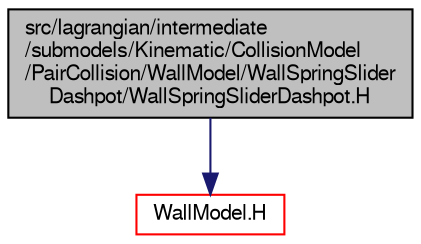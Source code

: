 digraph "src/lagrangian/intermediate/submodels/Kinematic/CollisionModel/PairCollision/WallModel/WallSpringSliderDashpot/WallSpringSliderDashpot.H"
{
  bgcolor="transparent";
  edge [fontname="FreeSans",fontsize="10",labelfontname="FreeSans",labelfontsize="10"];
  node [fontname="FreeSans",fontsize="10",shape=record];
  Node0 [label="src/lagrangian/intermediate\l/submodels/Kinematic/CollisionModel\l/PairCollision/WallModel/WallSpringSlider\lDashpot/WallSpringSliderDashpot.H",height=0.2,width=0.4,color="black", fillcolor="grey75", style="filled", fontcolor="black"];
  Node0 -> Node1 [color="midnightblue",fontsize="10",style="solid",fontname="FreeSans"];
  Node1 [label="WallModel.H",height=0.2,width=0.4,color="red",URL="$a05669.html"];
}

